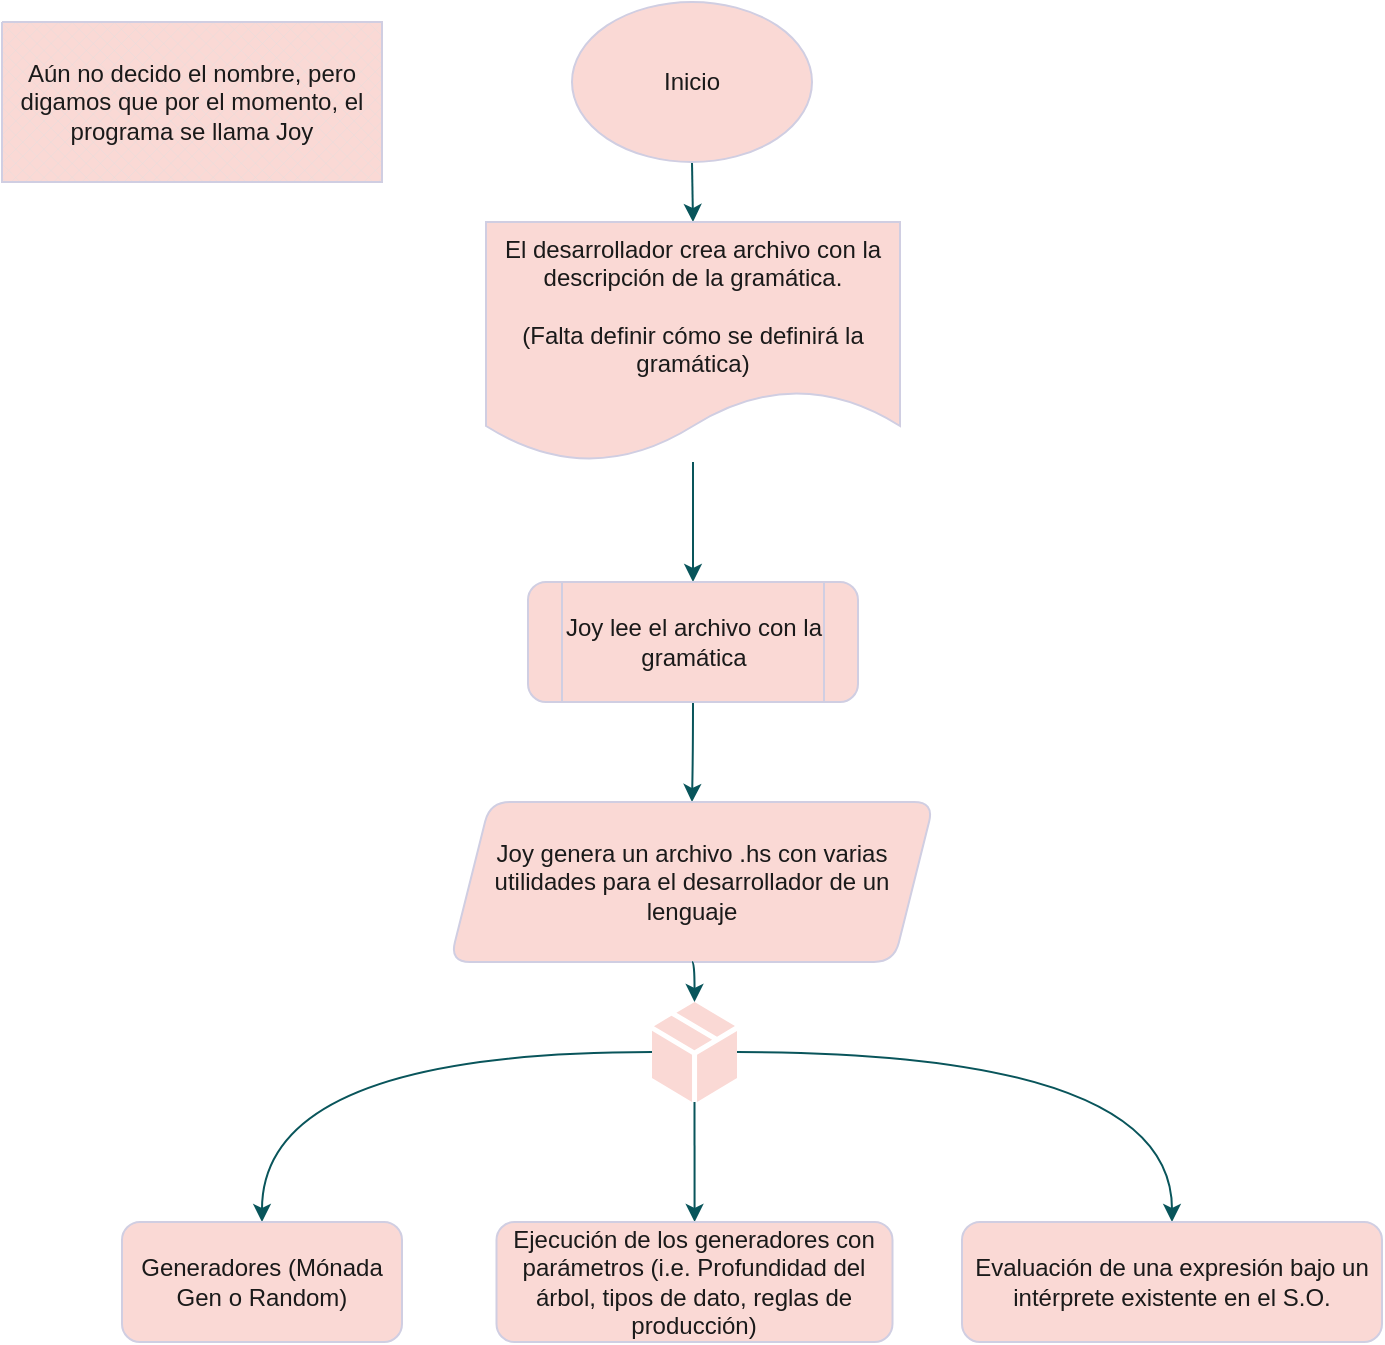 <mxfile version="26.0.10">
  <diagram name="Página-1" id="8jDf2lMUFapNkQqpRnfY">
    <mxGraphModel dx="1390" dy="826" grid="1" gridSize="10" guides="1" tooltips="1" connect="1" arrows="1" fold="1" page="1" pageScale="1" pageWidth="850" pageHeight="1100" math="0" shadow="0">
      <root>
        <mxCell id="0" />
        <mxCell id="1" parent="0" />
        <mxCell id="9LTu-xw-SD_NPVUrVumf-3" style="edgeStyle=orthogonalEdgeStyle;rounded=1;orthogonalLoop=1;jettySize=auto;html=1;exitX=0.5;exitY=1;exitDx=0;exitDy=0;entryX=0.5;entryY=0;entryDx=0;entryDy=0;curved=1;labelBackgroundColor=none;strokeColor=#09555B;fontColor=default;" edge="1" parent="1" source="9LTu-xw-SD_NPVUrVumf-1" target="9LTu-xw-SD_NPVUrVumf-2">
          <mxGeometry relative="1" as="geometry" />
        </mxCell>
        <mxCell id="9LTu-xw-SD_NPVUrVumf-1" value="Inicio" style="ellipse;whiteSpace=wrap;html=1;rounded=1;labelBackgroundColor=none;fillColor=#FAD9D5;strokeColor=#D0CEE2;fontColor=#1A1A1A;" vertex="1" parent="1">
          <mxGeometry x="365" y="30" width="120" height="80" as="geometry" />
        </mxCell>
        <mxCell id="9LTu-xw-SD_NPVUrVumf-11" style="edgeStyle=orthogonalEdgeStyle;rounded=1;orthogonalLoop=1;jettySize=auto;html=1;entryX=0.5;entryY=0;entryDx=0;entryDy=0;curved=1;labelBackgroundColor=none;strokeColor=#09555B;fontColor=default;" edge="1" parent="1" source="9LTu-xw-SD_NPVUrVumf-2" target="9LTu-xw-SD_NPVUrVumf-10">
          <mxGeometry relative="1" as="geometry" />
        </mxCell>
        <mxCell id="9LTu-xw-SD_NPVUrVumf-2" value="El desarrollador crea archivo con la descripción de la gramática.&lt;br&gt;&lt;br&gt;(Falta definir cómo se definirá la gramática)" style="shape=document;whiteSpace=wrap;html=1;boundedLbl=1;rounded=1;labelBackgroundColor=none;fillColor=#FAD9D5;strokeColor=#D0CEE2;fontColor=#1A1A1A;" vertex="1" parent="1">
          <mxGeometry x="322" y="140" width="207" height="120" as="geometry" />
        </mxCell>
        <mxCell id="9LTu-xw-SD_NPVUrVumf-9" value="Aún no decido el nombre, pero digamos que por el momento, el programa se llama Joy" style="verticalLabelPosition=middle;verticalAlign=middle;html=1;shape=mxgraph.basic.patternFillRect;fillStyle=diagGrid;step=5;fillStrokeWidth=0.2;fillStrokeColor=#dddddd;labelPosition=center;align=center;whiteSpace=wrap;rounded=1;labelBackgroundColor=none;fillColor=#FAD9D5;strokeColor=#D0CEE2;fontColor=#1A1A1A;" vertex="1" parent="1">
          <mxGeometry x="80" y="40" width="190" height="80" as="geometry" />
        </mxCell>
        <mxCell id="9LTu-xw-SD_NPVUrVumf-13" style="edgeStyle=orthogonalEdgeStyle;rounded=1;orthogonalLoop=1;jettySize=auto;html=1;entryX=0.5;entryY=0;entryDx=0;entryDy=0;curved=1;labelBackgroundColor=none;strokeColor=#09555B;fontColor=default;" edge="1" parent="1" source="9LTu-xw-SD_NPVUrVumf-10" target="9LTu-xw-SD_NPVUrVumf-12">
          <mxGeometry relative="1" as="geometry" />
        </mxCell>
        <mxCell id="9LTu-xw-SD_NPVUrVumf-10" value="Joy lee el archivo con la gramática" style="shape=process;whiteSpace=wrap;html=1;backgroundOutline=1;rounded=1;labelBackgroundColor=none;fillColor=#FAD9D5;strokeColor=#D0CEE2;fontColor=#1A1A1A;" vertex="1" parent="1">
          <mxGeometry x="343" y="320" width="165" height="60" as="geometry" />
        </mxCell>
        <mxCell id="9LTu-xw-SD_NPVUrVumf-12" value="Joy genera un archivo .hs con varias utilidades para el desarrollador de un lenguaje" style="shape=parallelogram;perimeter=parallelogramPerimeter;whiteSpace=wrap;html=1;fixedSize=1;rounded=1;labelBackgroundColor=none;fillColor=#FAD9D5;strokeColor=#D0CEE2;fontColor=#1A1A1A;" vertex="1" parent="1">
          <mxGeometry x="304" y="430" width="242" height="80" as="geometry" />
        </mxCell>
        <mxCell id="9LTu-xw-SD_NPVUrVumf-22" style="edgeStyle=orthogonalEdgeStyle;rounded=1;orthogonalLoop=1;jettySize=auto;html=1;curved=1;labelBackgroundColor=none;strokeColor=#09555B;fontColor=default;" edge="1" parent="1" source="9LTu-xw-SD_NPVUrVumf-14" target="9LTu-xw-SD_NPVUrVumf-19">
          <mxGeometry relative="1" as="geometry" />
        </mxCell>
        <mxCell id="9LTu-xw-SD_NPVUrVumf-24" style="edgeStyle=orthogonalEdgeStyle;rounded=1;orthogonalLoop=1;jettySize=auto;html=1;curved=1;labelBackgroundColor=none;strokeColor=#09555B;fontColor=default;" edge="1" parent="1" source="9LTu-xw-SD_NPVUrVumf-14" target="9LTu-xw-SD_NPVUrVumf-20">
          <mxGeometry relative="1" as="geometry" />
        </mxCell>
        <mxCell id="9LTu-xw-SD_NPVUrVumf-25" style="edgeStyle=orthogonalEdgeStyle;rounded=1;orthogonalLoop=1;jettySize=auto;html=1;curved=1;labelBackgroundColor=none;strokeColor=#09555B;fontColor=default;" edge="1" parent="1" source="9LTu-xw-SD_NPVUrVumf-14" target="9LTu-xw-SD_NPVUrVumf-21">
          <mxGeometry relative="1" as="geometry" />
        </mxCell>
        <mxCell id="9LTu-xw-SD_NPVUrVumf-14" value="" style="verticalLabelPosition=bottom;html=1;verticalAlign=top;align=center;strokeColor=none;fillColor=#FAD9D5;shape=mxgraph.azure.cloud_service_package_file;rounded=1;labelBackgroundColor=none;fontColor=#1A1A1A;" vertex="1" parent="1">
          <mxGeometry x="405" y="530" width="42.5" height="50" as="geometry" />
        </mxCell>
        <mxCell id="9LTu-xw-SD_NPVUrVumf-19" value="Generadores (Mónada Gen o Random)" style="rounded=1;whiteSpace=wrap;html=1;labelBackgroundColor=none;fillColor=#FAD9D5;strokeColor=#D0CEE2;fontColor=#1A1A1A;" vertex="1" parent="1">
          <mxGeometry x="140" y="640" width="140" height="60" as="geometry" />
        </mxCell>
        <mxCell id="9LTu-xw-SD_NPVUrVumf-20" value="Ejecución de los generadores con parámetros (i.e. Profundidad del árbol, tipos de dato, reglas de producción)" style="rounded=1;whiteSpace=wrap;html=1;labelBackgroundColor=none;fillColor=#FAD9D5;strokeColor=#D0CEE2;fontColor=#1A1A1A;" vertex="1" parent="1">
          <mxGeometry x="327.25" y="640" width="198" height="60" as="geometry" />
        </mxCell>
        <mxCell id="9LTu-xw-SD_NPVUrVumf-21" value="Evaluación de una expresión bajo un intérprete existente en el S.O." style="rounded=1;whiteSpace=wrap;html=1;labelBackgroundColor=none;fillColor=#FAD9D5;strokeColor=#D0CEE2;fontColor=#1A1A1A;" vertex="1" parent="1">
          <mxGeometry x="560" y="640" width="210" height="60" as="geometry" />
        </mxCell>
        <mxCell id="9LTu-xw-SD_NPVUrVumf-26" style="edgeStyle=orthogonalEdgeStyle;rounded=1;orthogonalLoop=1;jettySize=auto;html=1;exitX=0.5;exitY=1;exitDx=0;exitDy=0;entryX=0.5;entryY=0;entryDx=0;entryDy=0;entryPerimeter=0;curved=1;labelBackgroundColor=none;strokeColor=#09555B;fontColor=default;" edge="1" parent="1" source="9LTu-xw-SD_NPVUrVumf-12" target="9LTu-xw-SD_NPVUrVumf-14">
          <mxGeometry relative="1" as="geometry" />
        </mxCell>
      </root>
    </mxGraphModel>
  </diagram>
</mxfile>
